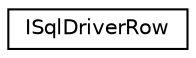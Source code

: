 digraph "Graphical Class Hierarchy"
{
 // LATEX_PDF_SIZE
  edge [fontname="Helvetica",fontsize="10",labelfontname="Helvetica",labelfontsize="10"];
  node [fontname="Helvetica",fontsize="10",shape=record];
  rankdir="LR";
  Node0 [label="ISqlDriverRow",height=0.2,width=0.4,color="black", fillcolor="white", style="filled",URL="$classISqlDriverRow.html",tooltip=" "];
}

